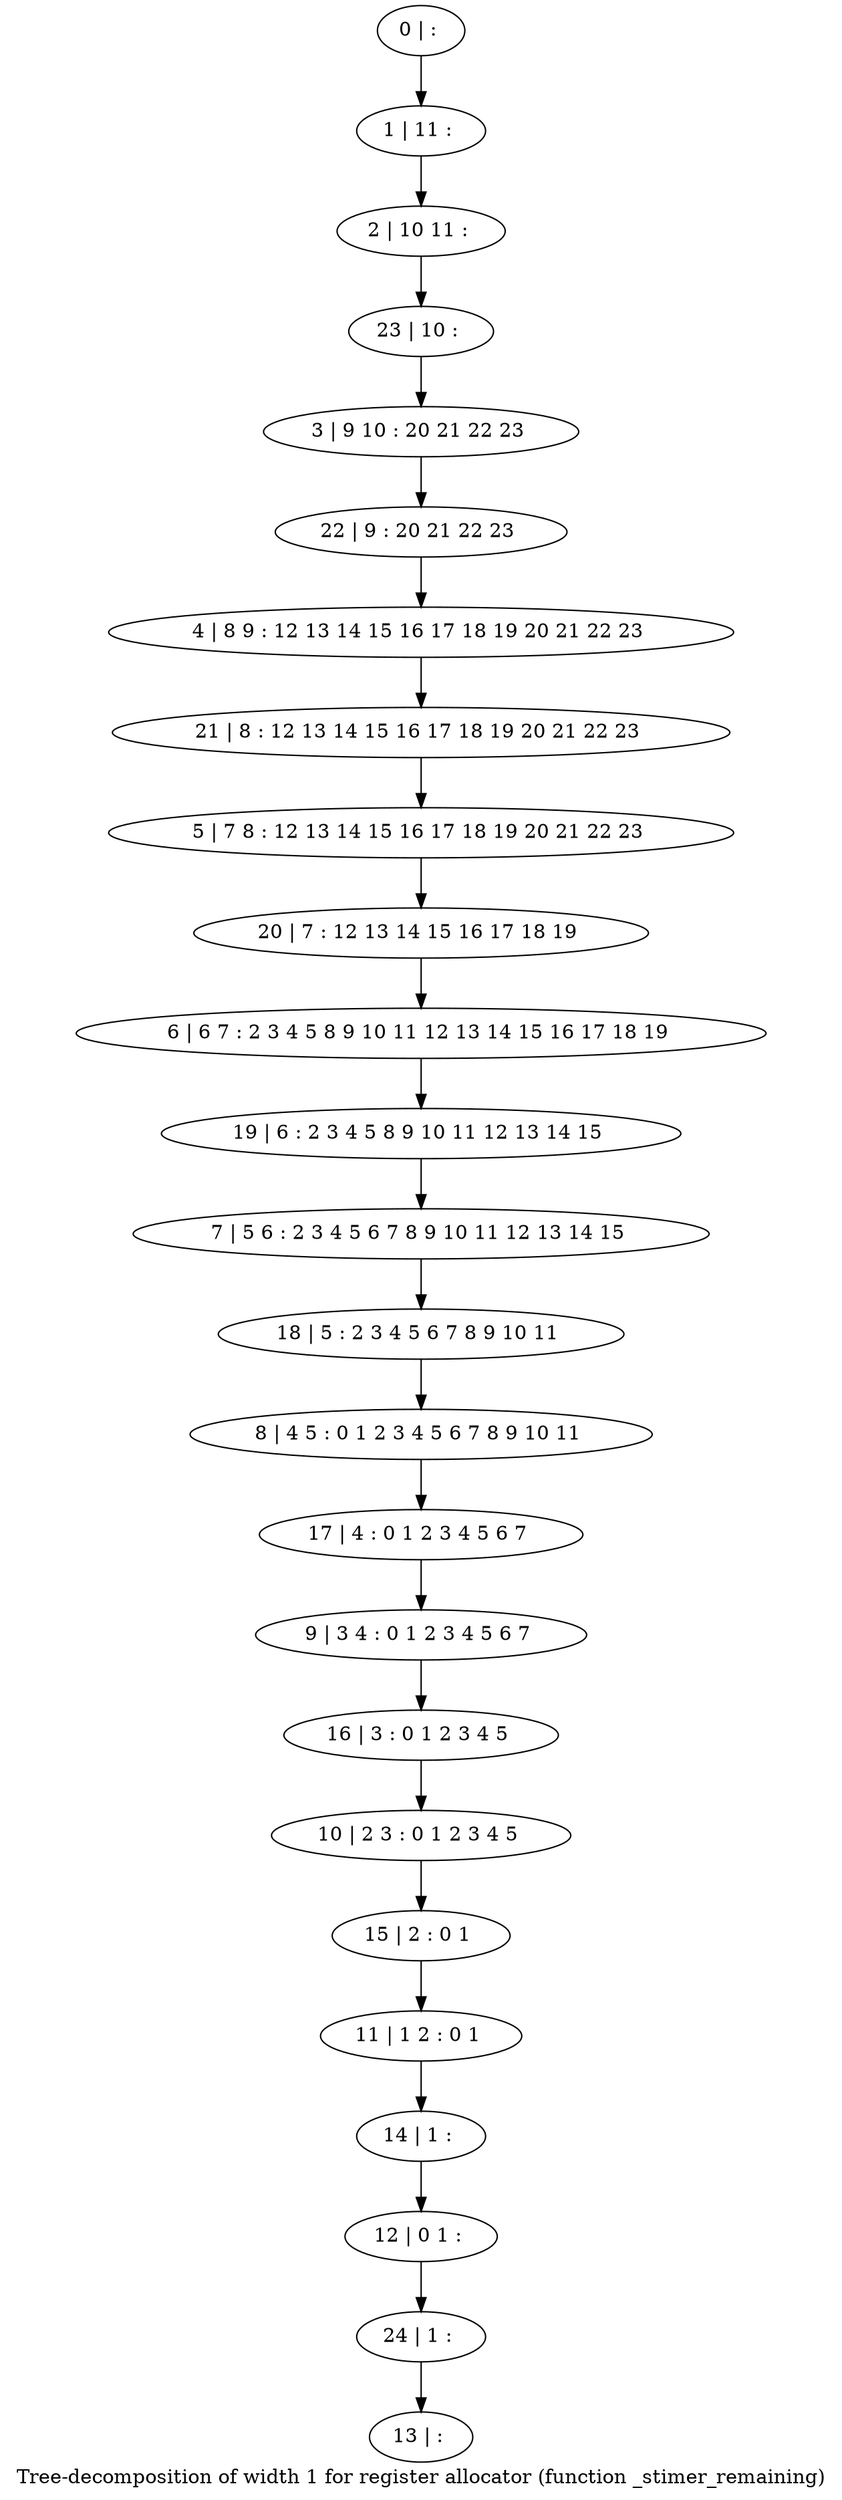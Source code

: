 digraph G {
graph [label="Tree-decomposition of width 1 for register allocator (function _stimer_remaining)"]
0[label="0 | : "];
1[label="1 | 11 : "];
2[label="2 | 10 11 : "];
3[label="3 | 9 10 : 20 21 22 23 "];
4[label="4 | 8 9 : 12 13 14 15 16 17 18 19 20 21 22 23 "];
5[label="5 | 7 8 : 12 13 14 15 16 17 18 19 20 21 22 23 "];
6[label="6 | 6 7 : 2 3 4 5 8 9 10 11 12 13 14 15 16 17 18 19 "];
7[label="7 | 5 6 : 2 3 4 5 6 7 8 9 10 11 12 13 14 15 "];
8[label="8 | 4 5 : 0 1 2 3 4 5 6 7 8 9 10 11 "];
9[label="9 | 3 4 : 0 1 2 3 4 5 6 7 "];
10[label="10 | 2 3 : 0 1 2 3 4 5 "];
11[label="11 | 1 2 : 0 1 "];
12[label="12 | 0 1 : "];
13[label="13 | : "];
14[label="14 | 1 : "];
15[label="15 | 2 : 0 1 "];
16[label="16 | 3 : 0 1 2 3 4 5 "];
17[label="17 | 4 : 0 1 2 3 4 5 6 7 "];
18[label="18 | 5 : 2 3 4 5 6 7 8 9 10 11 "];
19[label="19 | 6 : 2 3 4 5 8 9 10 11 12 13 14 15 "];
20[label="20 | 7 : 12 13 14 15 16 17 18 19 "];
21[label="21 | 8 : 12 13 14 15 16 17 18 19 20 21 22 23 "];
22[label="22 | 9 : 20 21 22 23 "];
23[label="23 | 10 : "];
24[label="24 | 1 : "];
0->1 ;
1->2 ;
14->12 ;
11->14 ;
15->11 ;
10->15 ;
16->10 ;
9->16 ;
17->9 ;
8->17 ;
18->8 ;
7->18 ;
19->7 ;
6->19 ;
20->6 ;
5->20 ;
21->5 ;
4->21 ;
22->4 ;
3->22 ;
23->3 ;
2->23 ;
24->13 ;
12->24 ;
}
